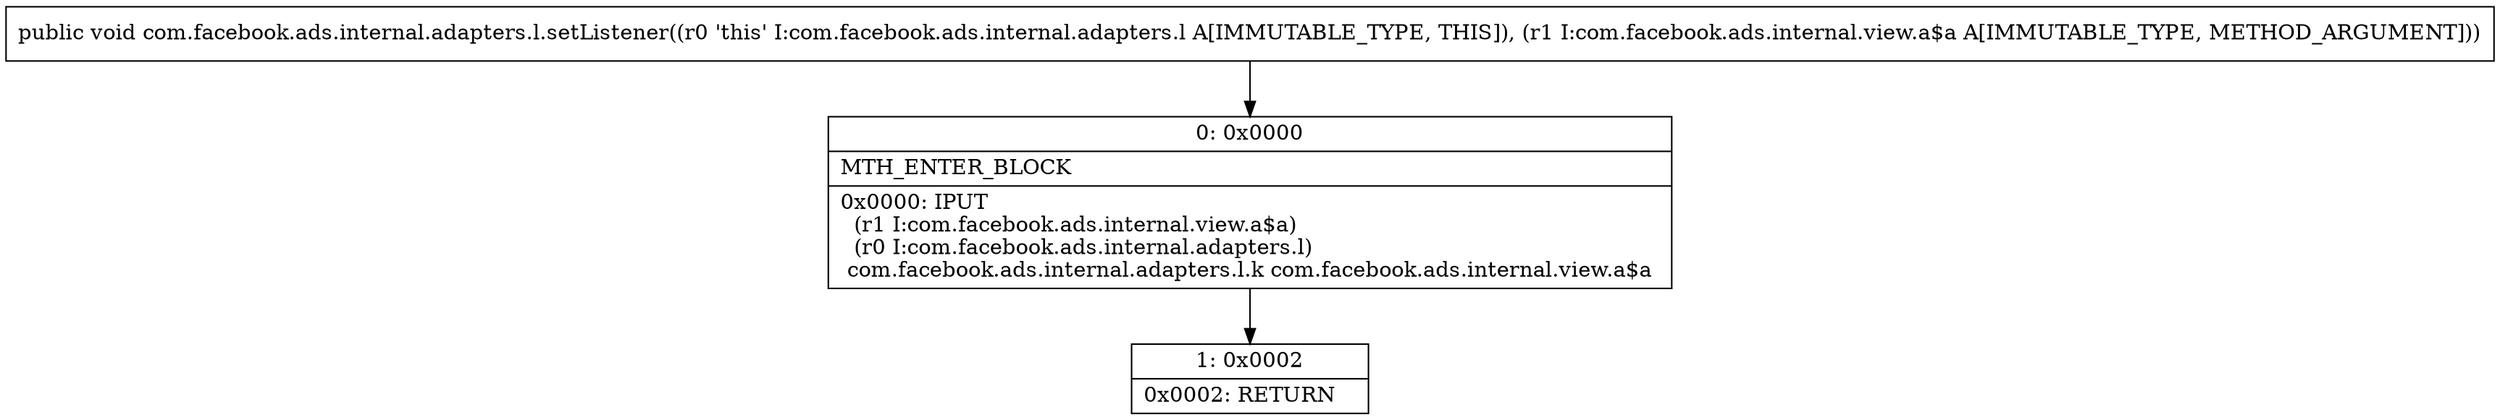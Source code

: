 digraph "CFG forcom.facebook.ads.internal.adapters.l.setListener(Lcom\/facebook\/ads\/internal\/view\/a$a;)V" {
Node_0 [shape=record,label="{0\:\ 0x0000|MTH_ENTER_BLOCK\l|0x0000: IPUT  \l  (r1 I:com.facebook.ads.internal.view.a$a)\l  (r0 I:com.facebook.ads.internal.adapters.l)\l com.facebook.ads.internal.adapters.l.k com.facebook.ads.internal.view.a$a \l}"];
Node_1 [shape=record,label="{1\:\ 0x0002|0x0002: RETURN   \l}"];
MethodNode[shape=record,label="{public void com.facebook.ads.internal.adapters.l.setListener((r0 'this' I:com.facebook.ads.internal.adapters.l A[IMMUTABLE_TYPE, THIS]), (r1 I:com.facebook.ads.internal.view.a$a A[IMMUTABLE_TYPE, METHOD_ARGUMENT])) }"];
MethodNode -> Node_0;
Node_0 -> Node_1;
}


